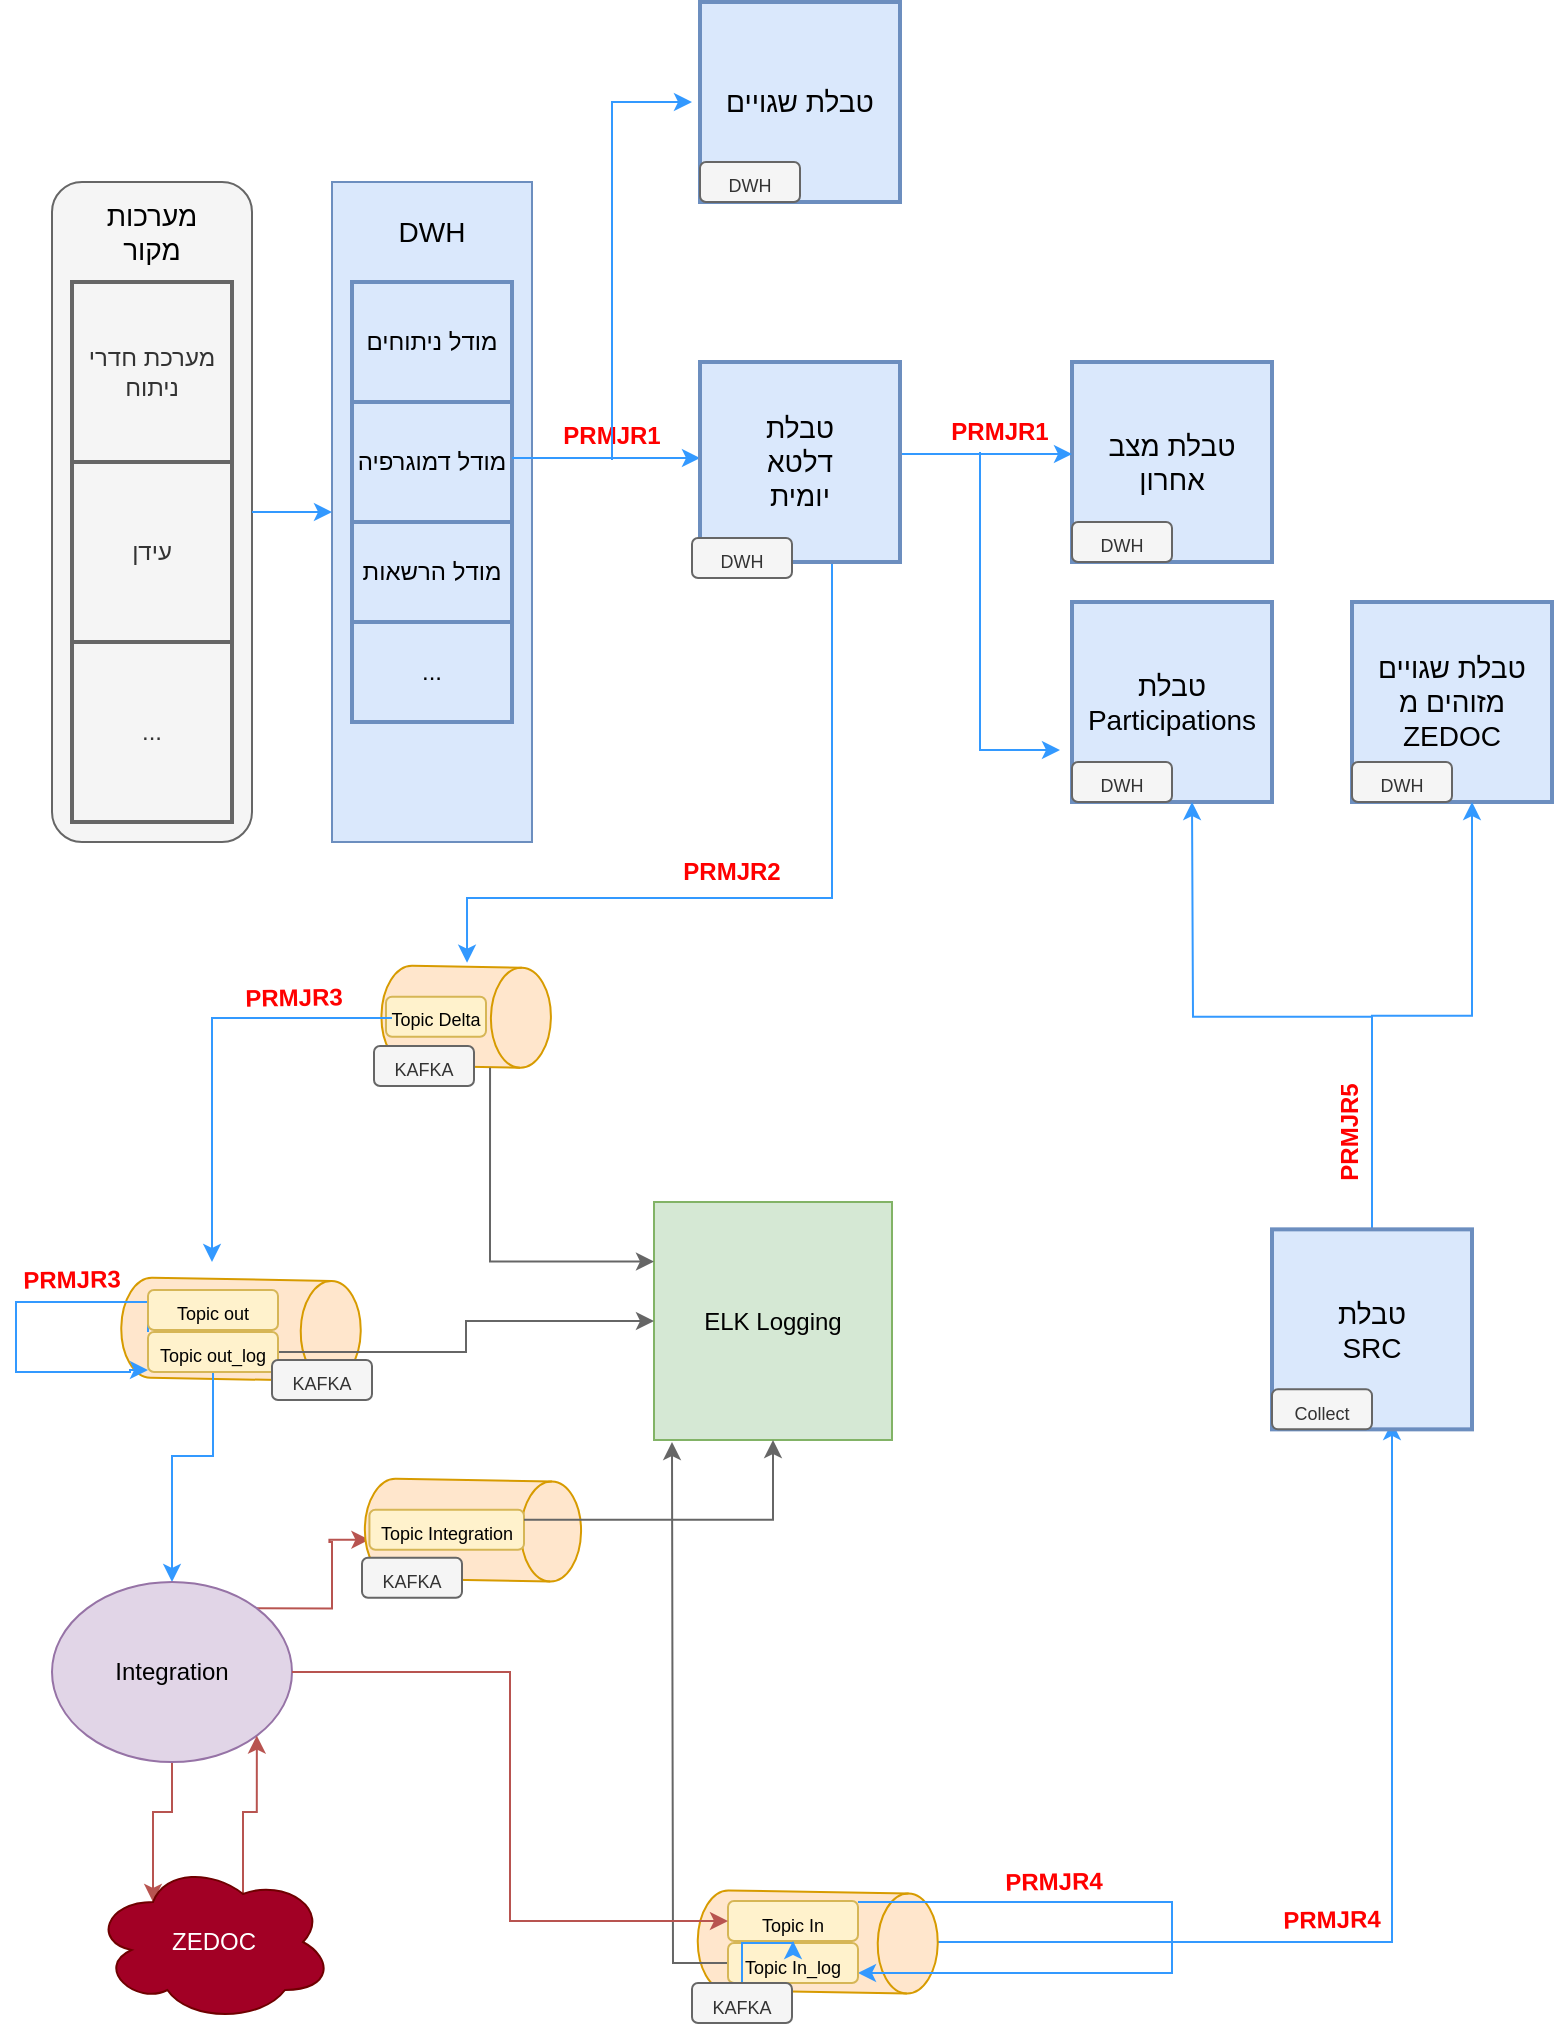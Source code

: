 <mxfile version="20.8.5" type="github">
  <diagram name="‫עמוד-1‬" id="UTx1FxKETpSa5mLvCJv0">
    <mxGraphModel dx="2074" dy="1124" grid="1" gridSize="10" guides="1" tooltips="1" connect="1" arrows="1" fold="1" page="1" pageScale="1" pageWidth="827" pageHeight="1169" math="0" shadow="0">
      <root>
        <mxCell id="0" />
        <mxCell id="1" parent="0" />
        <mxCell id="qalA2DdfZjyfhrwCt3sX-16" style="edgeStyle=orthogonalEdgeStyle;rounded=0;orthogonalLoop=1;jettySize=auto;html=1;entryX=0;entryY=0.5;entryDx=0;entryDy=0;entryPerimeter=0;strokeColor=#3399FF;fontColor=#000000;exitX=0.66;exitY=1;exitDx=0;exitDy=0;exitPerimeter=0;" edge="1" parent="1" source="ysbtws3u_5ZjublSt12L-21">
          <mxGeometry relative="1" as="geometry">
            <mxPoint x="364" y="298" as="sourcePoint" />
            <mxPoint x="247.526" y="550.374" as="targetPoint" />
            <Array as="points">
              <mxPoint x="430" y="518" />
              <mxPoint x="248" y="518" />
            </Array>
          </mxGeometry>
        </mxCell>
        <mxCell id="qalA2DdfZjyfhrwCt3sX-15" value="" style="group" vertex="1" connectable="0" parent="1">
          <mxGeometry x="204.29" y="551.634" width="85.6" height="58.366" as="geometry" />
        </mxCell>
        <mxCell id="qalA2DdfZjyfhrwCt3sX-13" value="" style="shape=cylinder3;whiteSpace=wrap;html=1;boundedLbl=1;backgroundOutline=1;size=15;rotation=91;fillColor=#ffe6cc;strokeColor=#d79b00;" vertex="1" parent="qalA2DdfZjyfhrwCt3sX-15">
          <mxGeometry x="17.8" y="-16.634" width="50" height="84.74" as="geometry" />
        </mxCell>
        <mxCell id="qalA2DdfZjyfhrwCt3sX-23" value="&lt;font style=&quot;font-size: 9px;&quot;&gt;Topic Delta&lt;/font&gt;" style="rounded=1;whiteSpace=wrap;html=1;strokeWidth=1;fontSize=14;fillColor=#fff2cc;strokeColor=#d6b656;container=0;" vertex="1" parent="qalA2DdfZjyfhrwCt3sX-15">
          <mxGeometry x="2.71" y="15.736" width="50" height="20" as="geometry" />
        </mxCell>
        <mxCell id="qalA2DdfZjyfhrwCt3sX-60" value="&lt;font style=&quot;font-size: 9px;&quot;&gt;KAFKA&lt;/font&gt;" style="rounded=1;whiteSpace=wrap;html=1;strokeWidth=1;fontSize=14;fillColor=#f5f5f5;fontColor=#333333;strokeColor=#666666;container=0;" vertex="1" parent="qalA2DdfZjyfhrwCt3sX-15">
          <mxGeometry x="-3.29" y="40.366" width="50" height="20" as="geometry" />
        </mxCell>
        <mxCell id="qalA2DdfZjyfhrwCt3sX-19" value="ELK Logging" style="whiteSpace=wrap;html=1;aspect=fixed;fillColor=#d5e8d4;strokeColor=#82b366;" vertex="1" parent="1">
          <mxGeometry x="341" y="670" width="119" height="119" as="geometry" />
        </mxCell>
        <mxCell id="qalA2DdfZjyfhrwCt3sX-20" style="edgeStyle=orthogonalEdgeStyle;rounded=0;orthogonalLoop=1;jettySize=auto;html=1;entryX=0;entryY=0.25;entryDx=0;entryDy=0;strokeColor=#666666;fontColor=#000000;exitX=1;exitY=0;exitDx=0;exitDy=15;exitPerimeter=0;fillColor=#f5f5f5;" edge="1" parent="1" target="qalA2DdfZjyfhrwCt3sX-19">
          <mxGeometry relative="1" as="geometry">
            <mxPoint x="259.02" y="602.844" as="sourcePoint" />
            <mxPoint x="326" y="699.75" as="targetPoint" />
            <Array as="points">
              <mxPoint x="259" y="700" />
            </Array>
          </mxGeometry>
        </mxCell>
        <mxCell id="qalA2DdfZjyfhrwCt3sX-21" value="" style="shape=cylinder3;whiteSpace=wrap;html=1;boundedLbl=1;backgroundOutline=1;size=15;rotation=91;fillColor=#ffe6cc;strokeColor=#d79b00;" vertex="1" parent="1">
          <mxGeometry x="109.5" y="673.81" width="50" height="119.74" as="geometry" />
        </mxCell>
        <mxCell id="qalA2DdfZjyfhrwCt3sX-26" style="edgeStyle=orthogonalEdgeStyle;rounded=0;orthogonalLoop=1;jettySize=auto;html=1;entryX=0;entryY=0.5;entryDx=0;entryDy=0;strokeColor=#3399FF;fontColor=#000000;" edge="1" parent="1">
          <mxGeometry relative="1" as="geometry">
            <mxPoint x="88" y="735" as="sourcePoint" />
            <mxPoint x="88" y="754" as="targetPoint" />
            <Array as="points">
              <mxPoint x="88" y="720" />
              <mxPoint x="22" y="720" />
              <mxPoint x="22" y="755" />
              <mxPoint x="79" y="755" />
              <mxPoint x="79" y="754" />
            </Array>
          </mxGeometry>
        </mxCell>
        <mxCell id="qalA2DdfZjyfhrwCt3sX-34" style="edgeStyle=orthogonalEdgeStyle;rounded=0;orthogonalLoop=1;jettySize=auto;html=1;entryX=0.5;entryY=0;entryDx=0;entryDy=0;strokeColor=#3399FF;fontColor=#000000;" edge="1" parent="1" source="qalA2DdfZjyfhrwCt3sX-24" target="qalA2DdfZjyfhrwCt3sX-32">
          <mxGeometry relative="1" as="geometry" />
        </mxCell>
        <mxCell id="qalA2DdfZjyfhrwCt3sX-24" value="&lt;font style=&quot;font-size: 9px;&quot;&gt;Topic out&lt;/font&gt;" style="rounded=1;whiteSpace=wrap;html=1;strokeWidth=1;fontSize=14;fillColor=#fff2cc;strokeColor=#d6b656;container=0;" vertex="1" parent="1">
          <mxGeometry x="88" y="714" width="65" height="20" as="geometry" />
        </mxCell>
        <mxCell id="qalA2DdfZjyfhrwCt3sX-78" style="edgeStyle=orthogonalEdgeStyle;rounded=0;orthogonalLoop=1;jettySize=auto;html=1;strokeColor=#666666;fontColor=#000000;fillColor=#f5f5f5;" edge="1" parent="1" source="qalA2DdfZjyfhrwCt3sX-25" target="qalA2DdfZjyfhrwCt3sX-19">
          <mxGeometry relative="1" as="geometry" />
        </mxCell>
        <mxCell id="qalA2DdfZjyfhrwCt3sX-25" value="&lt;font style=&quot;font-size: 9px;&quot;&gt;Topic out_log&lt;/font&gt;" style="rounded=1;whiteSpace=wrap;html=1;strokeWidth=1;fontSize=14;fillColor=#fff2cc;strokeColor=#d6b656;container=0;" vertex="1" parent="1">
          <mxGeometry x="88" y="735" width="65" height="20" as="geometry" />
        </mxCell>
        <mxCell id="qalA2DdfZjyfhrwCt3sX-27" style="edgeStyle=orthogonalEdgeStyle;rounded=0;orthogonalLoop=1;jettySize=auto;html=1;strokeColor=#3399FF;fontColor=#000000;startArrow=none;" edge="1" parent="1">
          <mxGeometry relative="1" as="geometry">
            <mxPoint x="210" y="578" as="sourcePoint" />
            <mxPoint x="120" y="700" as="targetPoint" />
            <Array as="points">
              <mxPoint x="120" y="578" />
            </Array>
          </mxGeometry>
        </mxCell>
        <mxCell id="qalA2DdfZjyfhrwCt3sX-30" value="&lt;font color=&quot;#ff0000&quot; style=&quot;font-size: 12px;&quot;&gt;PRMJR3&lt;br&gt;&lt;/font&gt;" style="text;html=1;align=center;verticalAlign=middle;whiteSpace=wrap;rounded=0;fontSize=9;fontStyle=1;rotation=-1;" vertex="1" parent="1">
          <mxGeometry x="20" y="694" width="60" height="30" as="geometry" />
        </mxCell>
        <mxCell id="qalA2DdfZjyfhrwCt3sX-47" style="edgeStyle=orthogonalEdgeStyle;rounded=0;orthogonalLoop=1;jettySize=auto;html=1;entryX=0;entryY=0.75;entryDx=0;entryDy=0;strokeColor=#b85450;fontColor=#000000;exitX=1;exitY=0;exitDx=0;exitDy=0;fillColor=#f8cecc;" edge="1" parent="1" source="qalA2DdfZjyfhrwCt3sX-32" target="qalA2DdfZjyfhrwCt3sX-41">
          <mxGeometry relative="1" as="geometry" />
        </mxCell>
        <mxCell id="qalA2DdfZjyfhrwCt3sX-67" style="edgeStyle=orthogonalEdgeStyle;rounded=0;orthogonalLoop=1;jettySize=auto;html=1;entryX=0.25;entryY=0.25;entryDx=0;entryDy=0;entryPerimeter=0;strokeColor=#b85450;fontColor=#000000;fillColor=#f8cecc;" edge="1" parent="1" source="qalA2DdfZjyfhrwCt3sX-32" target="qalA2DdfZjyfhrwCt3sX-33">
          <mxGeometry relative="1" as="geometry" />
        </mxCell>
        <mxCell id="qalA2DdfZjyfhrwCt3sX-32" value="Integration" style="ellipse;whiteSpace=wrap;html=1;fillColor=#e1d5e7;strokeColor=#9673a6;" vertex="1" parent="1">
          <mxGeometry x="40" y="860" width="120" height="90" as="geometry" />
        </mxCell>
        <mxCell id="qalA2DdfZjyfhrwCt3sX-36" style="edgeStyle=orthogonalEdgeStyle;rounded=0;orthogonalLoop=1;jettySize=auto;html=1;entryX=1;entryY=1;entryDx=0;entryDy=0;strokeColor=#b85450;fontColor=#000000;fillColor=#f8cecc;exitX=0.625;exitY=0.2;exitDx=0;exitDy=0;exitPerimeter=0;" edge="1" parent="1" source="qalA2DdfZjyfhrwCt3sX-33" target="qalA2DdfZjyfhrwCt3sX-32">
          <mxGeometry relative="1" as="geometry" />
        </mxCell>
        <mxCell id="qalA2DdfZjyfhrwCt3sX-33" value="ZEDOC" style="ellipse;shape=cloud;whiteSpace=wrap;html=1;fontColor=#ffffff;fillColor=#a20025;strokeColor=#6F0000;" vertex="1" parent="1">
          <mxGeometry x="60.5" y="1000" width="120" height="80" as="geometry" />
        </mxCell>
        <mxCell id="qalA2DdfZjyfhrwCt3sX-37" value="&lt;font color=&quot;#ff0000&quot; style=&quot;font-size: 12px;&quot;&gt;PRMJR3&lt;br&gt;&lt;/font&gt;" style="text;html=1;align=center;verticalAlign=middle;whiteSpace=wrap;rounded=0;fontSize=9;fontStyle=1;rotation=-1;" vertex="1" parent="1">
          <mxGeometry x="130.997" y="553.001" width="60" height="30" as="geometry" />
        </mxCell>
        <mxCell id="qalA2DdfZjyfhrwCt3sX-39" value="" style="group" vertex="1" connectable="0" parent="1">
          <mxGeometry x="196.0" y="808.114" width="85.6" height="80" as="geometry" />
        </mxCell>
        <mxCell id="qalA2DdfZjyfhrwCt3sX-40" value="" style="shape=cylinder3;whiteSpace=wrap;html=1;boundedLbl=1;backgroundOutline=1;size=15;rotation=91;fillColor=#ffe6cc;strokeColor=#d79b00;" vertex="1" parent="qalA2DdfZjyfhrwCt3sX-39">
          <mxGeometry x="29.48" y="-28.11" width="50" height="108.11" as="geometry" />
        </mxCell>
        <mxCell id="qalA2DdfZjyfhrwCt3sX-41" value="&lt;font style=&quot;font-size: 9px;&quot;&gt;Topic Integration&lt;/font&gt;" style="rounded=1;whiteSpace=wrap;html=1;strokeWidth=1;fontSize=14;fillColor=#fff2cc;strokeColor=#d6b656;container=0;" vertex="1" parent="qalA2DdfZjyfhrwCt3sX-39">
          <mxGeometry x="2.71" y="15.74" width="77.29" height="20" as="geometry" />
        </mxCell>
        <mxCell id="qalA2DdfZjyfhrwCt3sX-62" value="&lt;font style=&quot;font-size: 9px;&quot;&gt;KAFKA&lt;/font&gt;" style="rounded=1;whiteSpace=wrap;html=1;strokeWidth=1;fontSize=14;fillColor=#f5f5f5;fontColor=#333333;strokeColor=#666666;container=0;" vertex="1" parent="qalA2DdfZjyfhrwCt3sX-39">
          <mxGeometry x="-1.0" y="39.736" width="50" height="20" as="geometry" />
        </mxCell>
        <mxCell id="qalA2DdfZjyfhrwCt3sX-44" value="" style="edgeStyle=orthogonalEdgeStyle;rounded=0;orthogonalLoop=1;jettySize=auto;html=1;strokeColor=#666666;fontColor=#000000;fillColor=#f5f5f5;entryX=0.5;entryY=1;entryDx=0;entryDy=0;exitX=1;exitY=0.25;exitDx=0;exitDy=0;" edge="1" parent="1" source="qalA2DdfZjyfhrwCt3sX-41" target="qalA2DdfZjyfhrwCt3sX-19">
          <mxGeometry relative="1" as="geometry">
            <mxPoint x="170" y="791.61" as="targetPoint" />
          </mxGeometry>
        </mxCell>
        <mxCell id="qalA2DdfZjyfhrwCt3sX-75" style="edgeStyle=orthogonalEdgeStyle;rounded=0;orthogonalLoop=1;jettySize=auto;html=1;entryX=0.6;entryY=0.963;entryDx=0;entryDy=0;entryPerimeter=0;strokeColor=#3399FF;fontColor=#000000;" edge="1" parent="1" source="qalA2DdfZjyfhrwCt3sX-49" target="qalA2DdfZjyfhrwCt3sX-73">
          <mxGeometry relative="1" as="geometry" />
        </mxCell>
        <mxCell id="qalA2DdfZjyfhrwCt3sX-49" value="" style="shape=cylinder3;whiteSpace=wrap;html=1;boundedLbl=1;backgroundOutline=1;size=15;rotation=91;fillColor=#ffe6cc;strokeColor=#d79b00;" vertex="1" parent="1">
          <mxGeometry x="397.87" y="980" width="50" height="120" as="geometry" />
        </mxCell>
        <mxCell id="qalA2DdfZjyfhrwCt3sX-70" style="edgeStyle=orthogonalEdgeStyle;rounded=0;orthogonalLoop=1;jettySize=auto;html=1;strokeColor=#3399FF;fontColor=#000000;entryX=1;entryY=0.75;entryDx=0;entryDy=0;" edge="1" parent="1" source="qalA2DdfZjyfhrwCt3sX-52" target="qalA2DdfZjyfhrwCt3sX-53">
          <mxGeometry relative="1" as="geometry">
            <mxPoint x="540" y="1060" as="targetPoint" />
            <Array as="points">
              <mxPoint x="600" y="1020" />
              <mxPoint x="600" y="1056" />
            </Array>
          </mxGeometry>
        </mxCell>
        <mxCell id="qalA2DdfZjyfhrwCt3sX-52" value="&lt;font style=&quot;font-size: 9px;&quot;&gt;Topic In&lt;/font&gt;" style="rounded=1;whiteSpace=wrap;html=1;strokeWidth=1;fontSize=14;fillColor=#fff2cc;strokeColor=#d6b656;container=0;" vertex="1" parent="1">
          <mxGeometry x="378" y="1019.5" width="65" height="20" as="geometry" />
        </mxCell>
        <mxCell id="qalA2DdfZjyfhrwCt3sX-72" style="edgeStyle=orthogonalEdgeStyle;rounded=0;orthogonalLoop=1;jettySize=auto;html=1;strokeColor=#666666;fontColor=#000000;fillColor=#f5f5f5;" edge="1" parent="1" source="qalA2DdfZjyfhrwCt3sX-53">
          <mxGeometry relative="1" as="geometry">
            <mxPoint x="350" y="790" as="targetPoint" />
          </mxGeometry>
        </mxCell>
        <mxCell id="qalA2DdfZjyfhrwCt3sX-53" value="&lt;font style=&quot;font-size: 9px;&quot;&gt;Topic In_log&lt;/font&gt;" style="rounded=1;whiteSpace=wrap;html=1;strokeWidth=1;fontSize=14;fillColor=#fff2cc;strokeColor=#d6b656;container=0;" vertex="1" parent="1">
          <mxGeometry x="378" y="1040.5" width="65" height="20" as="geometry" />
        </mxCell>
        <mxCell id="qalA2DdfZjyfhrwCt3sX-55" value="&lt;font color=&quot;#ff0000&quot; style=&quot;font-size: 12px;&quot;&gt;PRMJR4&lt;br&gt;&lt;/font&gt;" style="text;html=1;align=center;verticalAlign=middle;whiteSpace=wrap;rounded=0;fontSize=9;fontStyle=1;rotation=-1;" vertex="1" parent="1">
          <mxGeometry x="511" y="995" width="60" height="30" as="geometry" />
        </mxCell>
        <mxCell id="qalA2DdfZjyfhrwCt3sX-61" value="&lt;font style=&quot;font-size: 9px;&quot;&gt;KAFKA&lt;/font&gt;" style="rounded=1;whiteSpace=wrap;html=1;strokeWidth=1;fontSize=14;fillColor=#f5f5f5;fontColor=#333333;strokeColor=#666666;container=0;" vertex="1" parent="1">
          <mxGeometry x="150" y="749" width="50" height="20" as="geometry" />
        </mxCell>
        <mxCell id="qalA2DdfZjyfhrwCt3sX-71" value="" style="edgeStyle=orthogonalEdgeStyle;rounded=0;orthogonalLoop=1;jettySize=auto;html=1;strokeColor=#3399FF;fontColor=#000000;" edge="1" parent="1" source="qalA2DdfZjyfhrwCt3sX-63" target="qalA2DdfZjyfhrwCt3sX-52">
          <mxGeometry relative="1" as="geometry" />
        </mxCell>
        <mxCell id="qalA2DdfZjyfhrwCt3sX-63" value="&lt;font style=&quot;font-size: 9px;&quot;&gt;KAFKA&lt;/font&gt;" style="rounded=1;whiteSpace=wrap;html=1;strokeWidth=1;fontSize=14;fillColor=#f5f5f5;fontColor=#333333;strokeColor=#666666;container=0;" vertex="1" parent="1">
          <mxGeometry x="360" y="1060.5" width="50" height="20" as="geometry" />
        </mxCell>
        <mxCell id="qalA2DdfZjyfhrwCt3sX-65" value="" style="group" vertex="1" connectable="0" parent="1">
          <mxGeometry x="40" y="70" width="750" height="420" as="geometry" />
        </mxCell>
        <mxCell id="ysbtws3u_5ZjublSt12L-7" value="" style="group" parent="qalA2DdfZjyfhrwCt3sX-65" vertex="1" connectable="0">
          <mxGeometry y="90" width="100" height="330" as="geometry" />
        </mxCell>
        <mxCell id="ysbtws3u_5ZjublSt12L-1" value="" style="rounded=1;whiteSpace=wrap;html=1;fillColor=#f5f5f5;fontColor=#333333;strokeColor=#666666;" parent="ysbtws3u_5ZjublSt12L-7" vertex="1">
          <mxGeometry width="100" height="330" as="geometry" />
        </mxCell>
        <mxCell id="ysbtws3u_5ZjublSt12L-3" value="מערכת חדרי ניתוח" style="rounded=0;whiteSpace=wrap;html=1;fillColor=#f5f5f5;fontColor=#333333;strokeColor=#666666;strokeWidth=2;" parent="ysbtws3u_5ZjublSt12L-7" vertex="1">
          <mxGeometry x="10" y="50" width="80" height="90" as="geometry" />
        </mxCell>
        <mxCell id="ysbtws3u_5ZjublSt12L-4" value="עידן" style="rounded=0;whiteSpace=wrap;html=1;fillColor=#f5f5f5;fontColor=#333333;strokeColor=#666666;strokeWidth=2;" parent="ysbtws3u_5ZjublSt12L-7" vertex="1">
          <mxGeometry x="10" y="140" width="80" height="90" as="geometry" />
        </mxCell>
        <mxCell id="ysbtws3u_5ZjublSt12L-5" value="..." style="rounded=0;whiteSpace=wrap;html=1;fillColor=#f5f5f5;fontColor=#333333;strokeColor=#666666;strokeWidth=2;" parent="ysbtws3u_5ZjublSt12L-7" vertex="1">
          <mxGeometry x="10" y="230" width="80" height="90" as="geometry" />
        </mxCell>
        <mxCell id="ysbtws3u_5ZjublSt12L-6" value="&lt;font style=&quot;font-size: 14px;&quot;&gt;מערכות מקור&lt;/font&gt;" style="text;html=1;strokeColor=none;fillColor=none;align=center;verticalAlign=middle;whiteSpace=wrap;rounded=0;" parent="ysbtws3u_5ZjublSt12L-7" vertex="1">
          <mxGeometry x="20" y="10" width="60" height="30" as="geometry" />
        </mxCell>
        <mxCell id="ysbtws3u_5ZjublSt12L-8" value="" style="group;fillColor=#dae8fc;strokeColor=#6c8ebf;" parent="qalA2DdfZjyfhrwCt3sX-65" vertex="1" connectable="0">
          <mxGeometry x="140" y="90" width="100" height="330" as="geometry" />
        </mxCell>
        <mxCell id="ysbtws3u_5ZjublSt12L-10" value="מודל ניתוחים" style="rounded=0;whiteSpace=wrap;html=1;fillColor=#dae8fc;strokeColor=#6c8ebf;strokeWidth=2;" parent="ysbtws3u_5ZjublSt12L-8" vertex="1">
          <mxGeometry x="10" y="50" width="80" height="60" as="geometry" />
        </mxCell>
        <mxCell id="ysbtws3u_5ZjublSt12L-11" value="מודל דמוגרפיה" style="rounded=0;whiteSpace=wrap;html=1;fillColor=#dae8fc;strokeColor=#6c8ebf;strokeWidth=2;" parent="ysbtws3u_5ZjublSt12L-8" vertex="1">
          <mxGeometry x="10" y="110" width="80" height="60" as="geometry" />
        </mxCell>
        <mxCell id="ysbtws3u_5ZjublSt12L-12" value="מודל הרשאות" style="rounded=0;whiteSpace=wrap;html=1;fillColor=#dae8fc;strokeColor=#6c8ebf;strokeWidth=2;" parent="ysbtws3u_5ZjublSt12L-8" vertex="1">
          <mxGeometry x="10" y="170" width="80" height="50" as="geometry" />
        </mxCell>
        <mxCell id="ysbtws3u_5ZjublSt12L-13" value="&lt;font style=&quot;font-size: 14px;&quot;&gt;DWH&lt;/font&gt;" style="text;html=1;strokeColor=none;fillColor=none;align=center;verticalAlign=middle;whiteSpace=wrap;rounded=0;" parent="ysbtws3u_5ZjublSt12L-8" vertex="1">
          <mxGeometry x="20" y="10" width="60" height="30" as="geometry" />
        </mxCell>
        <mxCell id="ysbtws3u_5ZjublSt12L-14" value="..." style="rounded=0;whiteSpace=wrap;html=1;fillColor=#dae8fc;strokeColor=#6c8ebf;strokeWidth=2;" parent="ysbtws3u_5ZjublSt12L-8" vertex="1">
          <mxGeometry x="10" y="220" width="80" height="50" as="geometry" />
        </mxCell>
        <mxCell id="ysbtws3u_5ZjublSt12L-16" value="" style="endArrow=classic;html=1;rounded=0;fontSize=14;exitX=1;exitY=0.5;exitDx=0;exitDy=0;entryX=0;entryY=0.5;entryDx=0;entryDy=0;strokeColor=#3399FF;" parent="qalA2DdfZjyfhrwCt3sX-65" source="ysbtws3u_5ZjublSt12L-1" edge="1">
          <mxGeometry width="50" height="50" relative="1" as="geometry">
            <mxPoint x="340" y="310" as="sourcePoint" />
            <mxPoint x="140" y="255" as="targetPoint" />
          </mxGeometry>
        </mxCell>
        <mxCell id="ysbtws3u_5ZjublSt12L-26" value="" style="edgeStyle=orthogonalEdgeStyle;rounded=0;orthogonalLoop=1;jettySize=auto;html=1;strokeColor=#3399FF;fontSize=9;fontColor=#3399FF;" parent="qalA2DdfZjyfhrwCt3sX-65" edge="1">
          <mxGeometry relative="1" as="geometry">
            <mxPoint x="230" y="228" as="sourcePoint" />
            <mxPoint x="324" y="228" as="targetPoint" />
          </mxGeometry>
        </mxCell>
        <mxCell id="ysbtws3u_5ZjublSt12L-29" value="&lt;font color=&quot;#ff0000&quot; style=&quot;font-size: 12px;&quot;&gt;PRMJR1&lt;/font&gt;" style="text;html=1;align=center;verticalAlign=middle;whiteSpace=wrap;rounded=0;fontSize=9;fontStyle=1" parent="qalA2DdfZjyfhrwCt3sX-65" vertex="1">
          <mxGeometry x="250" y="202" width="60" height="30" as="geometry" />
        </mxCell>
        <mxCell id="qalA2DdfZjyfhrwCt3sX-6" value="" style="endArrow=classic;html=1;rounded=0;fillColor=#dae8fc;strokeColor=#3399FF;fontColor=#0000FF;" edge="1" parent="qalA2DdfZjyfhrwCt3sX-65">
          <mxGeometry width="50" height="50" relative="1" as="geometry">
            <mxPoint x="280" y="229" as="sourcePoint" />
            <mxPoint x="320" y="50" as="targetPoint" />
            <Array as="points">
              <mxPoint x="280" y="50" />
            </Array>
          </mxGeometry>
        </mxCell>
        <mxCell id="qalA2DdfZjyfhrwCt3sX-2" value="טבלת מצב אחרון" style="whiteSpace=wrap;html=1;aspect=fixed;strokeWidth=2;fontSize=14;fillColor=#dae8fc;strokeColor=#6c8ebf;container=0;" vertex="1" parent="qalA2DdfZjyfhrwCt3sX-65">
          <mxGeometry x="510" y="180" width="100" height="100" as="geometry" />
        </mxCell>
        <mxCell id="qalA2DdfZjyfhrwCt3sX-3" value="טבלת Participations" style="whiteSpace=wrap;html=1;aspect=fixed;strokeWidth=2;fontSize=14;fillColor=#dae8fc;strokeColor=#6c8ebf;container=0;" vertex="1" parent="qalA2DdfZjyfhrwCt3sX-65">
          <mxGeometry x="510" y="300" width="100" height="100" as="geometry" />
        </mxCell>
        <mxCell id="qalA2DdfZjyfhrwCt3sX-4" value="&lt;font style=&quot;font-size: 9px;&quot;&gt;DWH&lt;/font&gt;" style="rounded=1;whiteSpace=wrap;html=1;strokeWidth=1;fontSize=14;fillColor=#f5f5f5;fontColor=#333333;strokeColor=#666666;container=0;" vertex="1" parent="qalA2DdfZjyfhrwCt3sX-65">
          <mxGeometry x="510" y="260" width="50" height="20" as="geometry" />
        </mxCell>
        <mxCell id="qalA2DdfZjyfhrwCt3sX-5" value="&lt;font style=&quot;font-size: 9px;&quot;&gt;DWH&lt;/font&gt;" style="rounded=1;whiteSpace=wrap;html=1;strokeWidth=1;fontSize=14;fillColor=#f5f5f5;fontColor=#333333;strokeColor=#666666;container=0;" vertex="1" parent="qalA2DdfZjyfhrwCt3sX-65">
          <mxGeometry x="510" y="380" width="50" height="20" as="geometry" />
        </mxCell>
        <mxCell id="qalA2DdfZjyfhrwCt3sX-8" value="" style="edgeStyle=orthogonalEdgeStyle;rounded=0;orthogonalLoop=1;jettySize=auto;html=1;strokeColor=#3399FF;fontSize=9;fontColor=#3399FF;" edge="1" parent="qalA2DdfZjyfhrwCt3sX-65">
          <mxGeometry relative="1" as="geometry">
            <mxPoint x="424" y="226" as="sourcePoint" />
            <mxPoint x="510" y="226" as="targetPoint" />
          </mxGeometry>
        </mxCell>
        <mxCell id="qalA2DdfZjyfhrwCt3sX-9" value="&lt;font color=&quot;#ff0000&quot; style=&quot;font-size: 12px;&quot;&gt;PRMJR1&lt;/font&gt;" style="text;html=1;align=center;verticalAlign=middle;whiteSpace=wrap;rounded=0;fontSize=9;fontStyle=1" vertex="1" parent="qalA2DdfZjyfhrwCt3sX-65">
          <mxGeometry x="444" y="200" width="60" height="30" as="geometry" />
        </mxCell>
        <mxCell id="qalA2DdfZjyfhrwCt3sX-10" value="" style="endArrow=classic;html=1;rounded=0;fillColor=#dae8fc;strokeColor=#3399FF;fontColor=#0000FF;" edge="1" parent="qalA2DdfZjyfhrwCt3sX-65">
          <mxGeometry width="50" height="50" relative="1" as="geometry">
            <mxPoint x="464" y="225" as="sourcePoint" />
            <mxPoint x="504" y="374" as="targetPoint" />
            <Array as="points">
              <mxPoint x="464" y="295" />
              <mxPoint x="464" y="374" />
            </Array>
          </mxGeometry>
        </mxCell>
        <mxCell id="qalA2DdfZjyfhrwCt3sX-11" value="טבלת שגויים מזוהים מ ZEDOC" style="whiteSpace=wrap;html=1;aspect=fixed;strokeWidth=2;fontSize=14;fillColor=#dae8fc;strokeColor=#6c8ebf;container=0;" vertex="1" parent="qalA2DdfZjyfhrwCt3sX-65">
          <mxGeometry x="650" y="300" width="100" height="100" as="geometry" />
        </mxCell>
        <mxCell id="qalA2DdfZjyfhrwCt3sX-12" value="&lt;font style=&quot;font-size: 9px;&quot;&gt;DWH&lt;/font&gt;" style="rounded=1;whiteSpace=wrap;html=1;strokeWidth=1;fontSize=14;fillColor=#f5f5f5;fontColor=#333333;strokeColor=#666666;container=0;" vertex="1" parent="qalA2DdfZjyfhrwCt3sX-65">
          <mxGeometry x="650" y="380" width="50" height="20" as="geometry" />
        </mxCell>
        <mxCell id="ysbtws3u_5ZjublSt12L-21" value="טבלת&lt;br&gt;דלטא&lt;br&gt;יומית" style="whiteSpace=wrap;html=1;aspect=fixed;strokeWidth=2;fontSize=14;fillColor=#dae8fc;strokeColor=#6c8ebf;" parent="qalA2DdfZjyfhrwCt3sX-65" vertex="1">
          <mxGeometry x="324" y="180" width="100" height="100" as="geometry" />
        </mxCell>
        <mxCell id="ysbtws3u_5ZjublSt12L-22" value="טבלת שגויים" style="whiteSpace=wrap;html=1;aspect=fixed;strokeWidth=2;fontSize=14;fillColor=#dae8fc;strokeColor=#6c8ebf;" parent="qalA2DdfZjyfhrwCt3sX-65" vertex="1">
          <mxGeometry x="324" width="100" height="100" as="geometry" />
        </mxCell>
        <mxCell id="ysbtws3u_5ZjublSt12L-23" value="&lt;font style=&quot;font-size: 9px;&quot;&gt;DWH&lt;/font&gt;" style="rounded=1;whiteSpace=wrap;html=1;strokeWidth=1;fontSize=14;fillColor=#f5f5f5;fontColor=#333333;strokeColor=#666666;" parent="qalA2DdfZjyfhrwCt3sX-65" vertex="1">
          <mxGeometry x="320" y="268" width="50" height="20" as="geometry" />
        </mxCell>
        <mxCell id="ysbtws3u_5ZjublSt12L-24" value="&lt;font style=&quot;font-size: 9px;&quot;&gt;DWH&lt;/font&gt;" style="rounded=1;whiteSpace=wrap;html=1;strokeWidth=1;fontSize=14;fillColor=#f5f5f5;fontColor=#333333;strokeColor=#666666;" parent="qalA2DdfZjyfhrwCt3sX-65" vertex="1">
          <mxGeometry x="324" y="80" width="50" height="20" as="geometry" />
        </mxCell>
        <mxCell id="qalA2DdfZjyfhrwCt3sX-56" style="edgeStyle=orthogonalEdgeStyle;rounded=0;orthogonalLoop=1;jettySize=auto;html=1;entryX=0;entryY=0.5;entryDx=0;entryDy=0;strokeColor=#b85450;fontColor=#000000;fillColor=#f8cecc;" edge="1" parent="1" source="qalA2DdfZjyfhrwCt3sX-32" target="qalA2DdfZjyfhrwCt3sX-52">
          <mxGeometry relative="1" as="geometry" />
        </mxCell>
        <mxCell id="qalA2DdfZjyfhrwCt3sX-80" style="edgeStyle=orthogonalEdgeStyle;rounded=0;orthogonalLoop=1;jettySize=auto;html=1;entryX=0.6;entryY=1;entryDx=0;entryDy=0;entryPerimeter=0;strokeColor=#3399FF;fontColor=#000000;" edge="1" parent="1" source="qalA2DdfZjyfhrwCt3sX-73" target="qalA2DdfZjyfhrwCt3sX-11">
          <mxGeometry relative="1" as="geometry" />
        </mxCell>
        <mxCell id="qalA2DdfZjyfhrwCt3sX-81" style="edgeStyle=orthogonalEdgeStyle;rounded=0;orthogonalLoop=1;jettySize=auto;html=1;strokeColor=#3399FF;fontColor=#000000;exitX=0.5;exitY=0;exitDx=0;exitDy=0;" edge="1" parent="1" source="qalA2DdfZjyfhrwCt3sX-73">
          <mxGeometry relative="1" as="geometry">
            <mxPoint x="610" y="470" as="targetPoint" />
          </mxGeometry>
        </mxCell>
        <mxCell id="qalA2DdfZjyfhrwCt3sX-73" value="טבלת&lt;br&gt;SRC" style="whiteSpace=wrap;html=1;aspect=fixed;strokeWidth=2;fontSize=14;fillColor=#dae8fc;strokeColor=#6c8ebf;container=0;" vertex="1" parent="1">
          <mxGeometry x="650" y="683.68" width="100" height="100" as="geometry" />
        </mxCell>
        <mxCell id="qalA2DdfZjyfhrwCt3sX-74" value="&lt;font style=&quot;font-size: 9px;&quot;&gt;Collect&lt;/font&gt;" style="rounded=1;whiteSpace=wrap;html=1;strokeWidth=1;fontSize=14;fillColor=#f5f5f5;fontColor=#333333;strokeColor=#666666;container=0;" vertex="1" parent="1">
          <mxGeometry x="650" y="763.68" width="50" height="20" as="geometry" />
        </mxCell>
        <mxCell id="qalA2DdfZjyfhrwCt3sX-76" value="&lt;font color=&quot;#ff0000&quot; style=&quot;font-size: 12px;&quot;&gt;PRMJR4&lt;br&gt;&lt;/font&gt;" style="text;html=1;align=center;verticalAlign=middle;whiteSpace=wrap;rounded=0;fontSize=9;fontStyle=1;rotation=-1;" vertex="1" parent="1">
          <mxGeometry x="650" y="1013.5" width="60" height="30" as="geometry" />
        </mxCell>
        <mxCell id="qalA2DdfZjyfhrwCt3sX-82" value="&lt;font color=&quot;#ff0000&quot; style=&quot;font-size: 12px;&quot;&gt;PRMJR5&lt;br&gt;&lt;/font&gt;" style="text;html=1;align=center;verticalAlign=middle;whiteSpace=wrap;rounded=0;fontSize=9;fontStyle=1;rotation=-90;" vertex="1" parent="1">
          <mxGeometry x="659" y="620" width="60" height="30" as="geometry" />
        </mxCell>
        <mxCell id="qalA2DdfZjyfhrwCt3sX-17" value="&lt;font color=&quot;#ff0000&quot; style=&quot;font-size: 12px;&quot;&gt;PRMJR2&lt;br&gt;&lt;/font&gt;" style="text;html=1;align=center;verticalAlign=middle;whiteSpace=wrap;rounded=0;fontSize=9;fontStyle=1;rotation=0;" vertex="1" parent="1">
          <mxGeometry x="350" y="490" width="60" height="30" as="geometry" />
        </mxCell>
      </root>
    </mxGraphModel>
  </diagram>
</mxfile>
